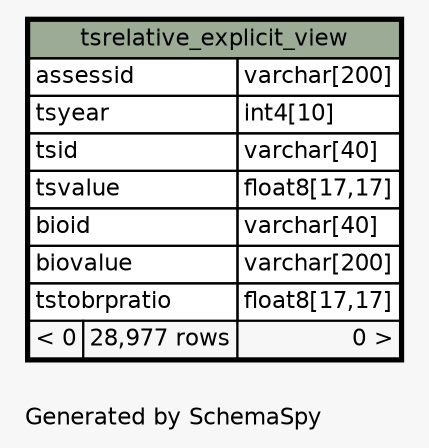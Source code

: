 // dot 2.28.0 on Mac OS X 10.6.8
// SchemaSpy rev 590
digraph "oneDegreeRelationshipsDiagram" {
  graph [
    rankdir="RL"
    bgcolor="#f7f7f7"
    label="\nGenerated by SchemaSpy"
    labeljust="l"
    nodesep="0.18"
    ranksep="0.46"
    fontname="Helvetica"
    fontsize="11"
  ];
  node [
    fontname="Helvetica"
    fontsize="11"
    shape="plaintext"
  ];
  edge [
    arrowsize="0.8"
  ];
  "tsrelative_explicit_view" [
    label=<
    <TABLE BORDER="2" CELLBORDER="1" CELLSPACING="0" BGCOLOR="#ffffff">
      <TR><TD COLSPAN="3" BGCOLOR="#9bab96" ALIGN="CENTER">tsrelative_explicit_view</TD></TR>
      <TR><TD PORT="assessid" COLSPAN="2" ALIGN="LEFT">assessid</TD><TD PORT="assessid.type" ALIGN="LEFT">varchar[200]</TD></TR>
      <TR><TD PORT="tsyear" COLSPAN="2" ALIGN="LEFT">tsyear</TD><TD PORT="tsyear.type" ALIGN="LEFT">int4[10]</TD></TR>
      <TR><TD PORT="tsid" COLSPAN="2" ALIGN="LEFT">tsid</TD><TD PORT="tsid.type" ALIGN="LEFT">varchar[40]</TD></TR>
      <TR><TD PORT="tsvalue" COLSPAN="2" ALIGN="LEFT">tsvalue</TD><TD PORT="tsvalue.type" ALIGN="LEFT">float8[17,17]</TD></TR>
      <TR><TD PORT="bioid" COLSPAN="2" ALIGN="LEFT">bioid</TD><TD PORT="bioid.type" ALIGN="LEFT">varchar[40]</TD></TR>
      <TR><TD PORT="biovalue" COLSPAN="2" ALIGN="LEFT">biovalue</TD><TD PORT="biovalue.type" ALIGN="LEFT">varchar[200]</TD></TR>
      <TR><TD PORT="tstobrpratio" COLSPAN="2" ALIGN="LEFT">tstobrpratio</TD><TD PORT="tstobrpratio.type" ALIGN="LEFT">float8[17,17]</TD></TR>
      <TR><TD ALIGN="LEFT" BGCOLOR="#f7f7f7">&lt; 0</TD><TD ALIGN="RIGHT" BGCOLOR="#f7f7f7">28,977 rows</TD><TD ALIGN="RIGHT" BGCOLOR="#f7f7f7">0 &gt;</TD></TR>
    </TABLE>>
    URL="tsrelative_explicit_view.html"
    tooltip="tsrelative_explicit_view"
  ];
}
